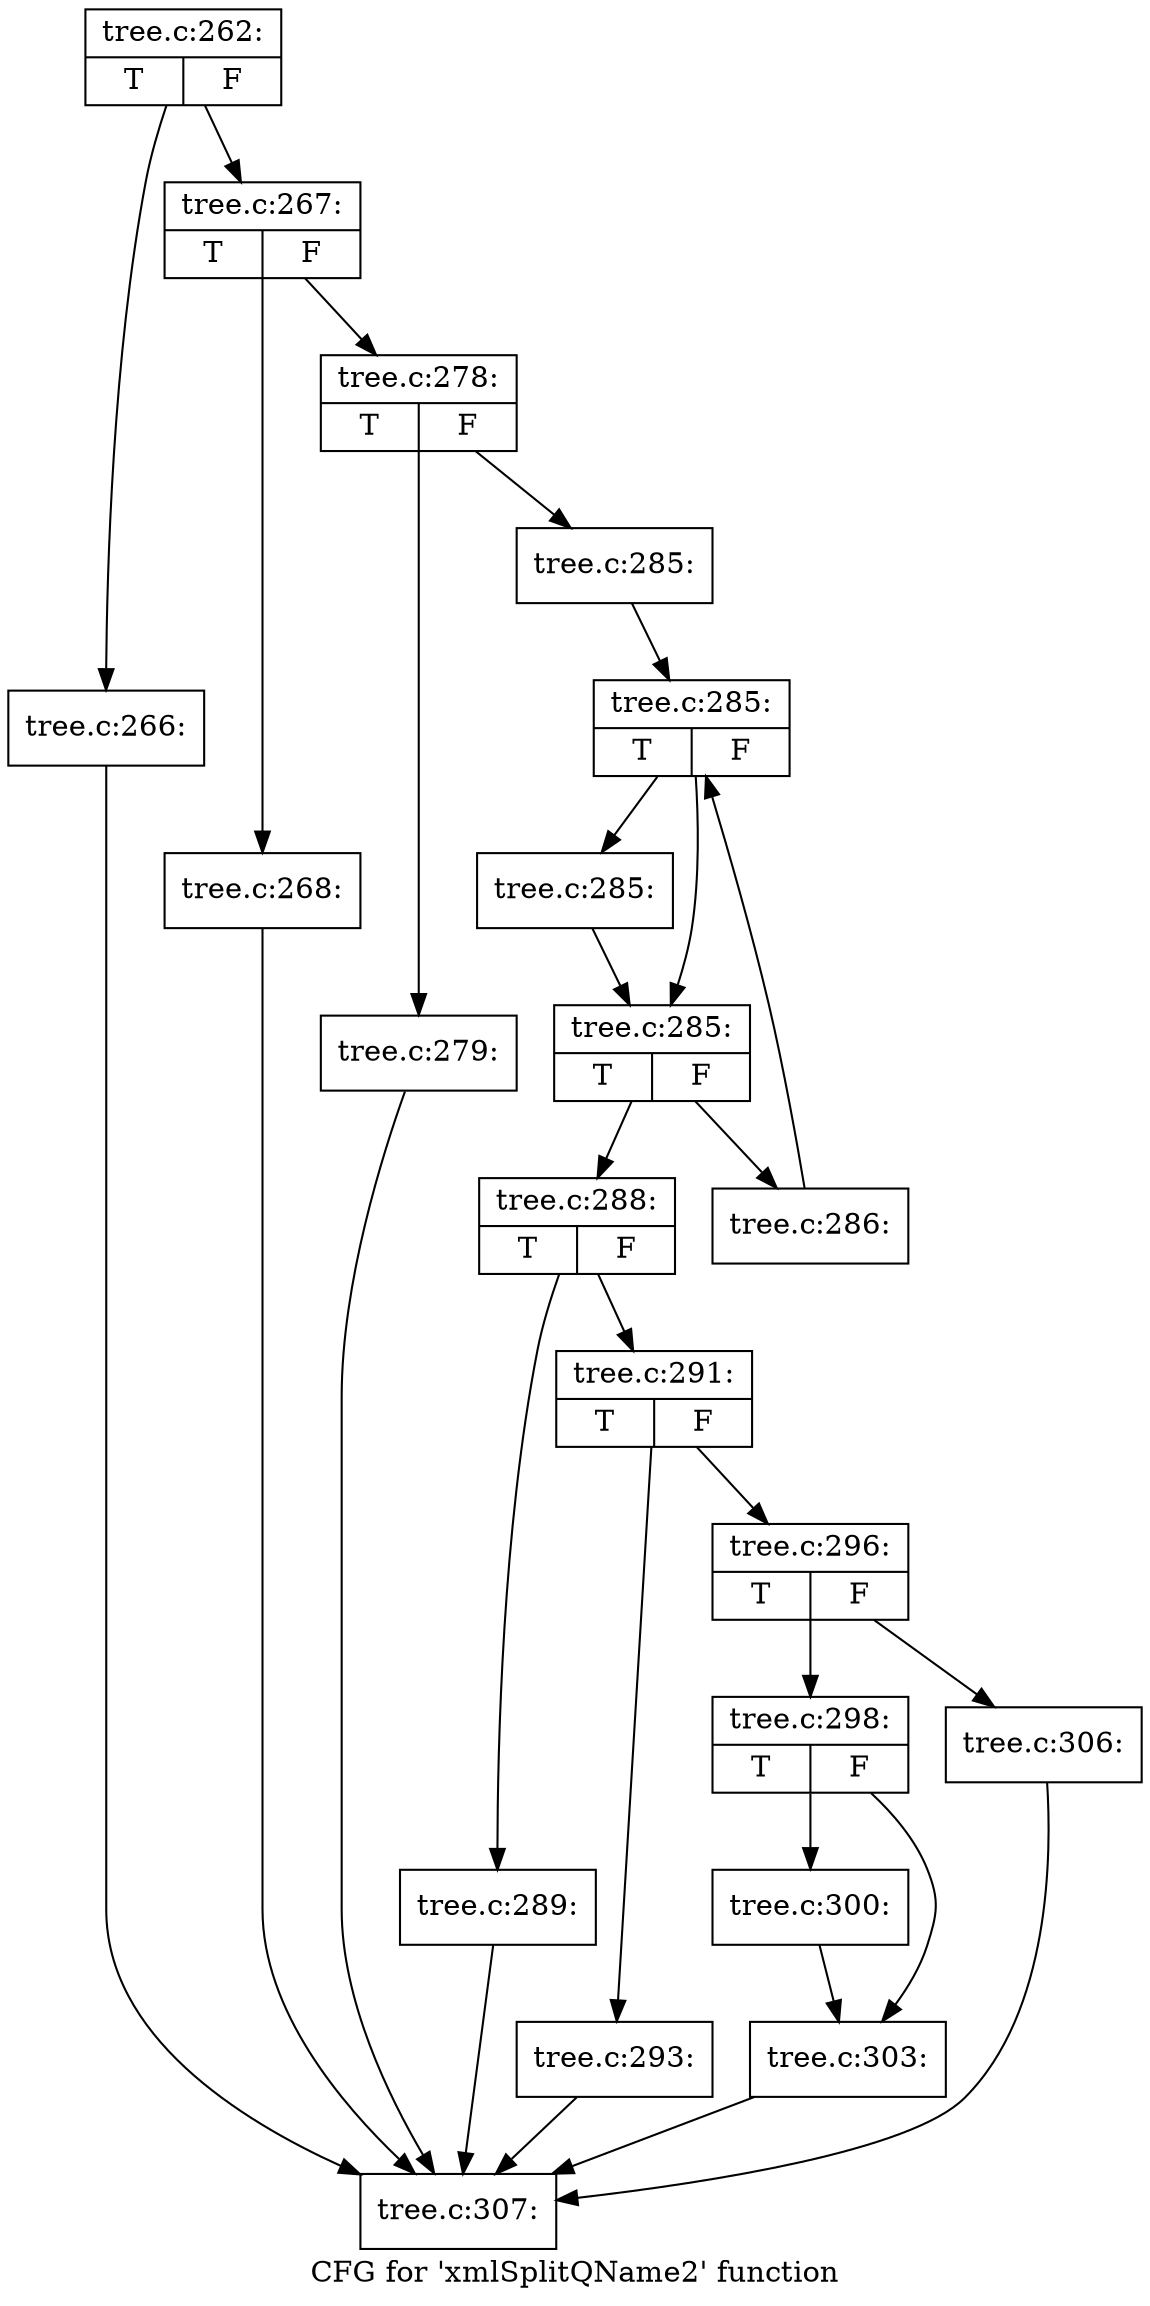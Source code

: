 digraph "CFG for 'xmlSplitQName2' function" {
	label="CFG for 'xmlSplitQName2' function";

	Node0x418e510 [shape=record,label="{tree.c:262:|{<s0>T|<s1>F}}"];
	Node0x418e510 -> Node0x419a150;
	Node0x418e510 -> Node0x419a1a0;
	Node0x419a150 [shape=record,label="{tree.c:266:}"];
	Node0x419a150 -> Node0x41964c0;
	Node0x419a1a0 [shape=record,label="{tree.c:267:|{<s0>T|<s1>F}}"];
	Node0x419a1a0 -> Node0x41925d0;
	Node0x419a1a0 -> Node0x419a860;
	Node0x41925d0 [shape=record,label="{tree.c:268:}"];
	Node0x41925d0 -> Node0x41964c0;
	Node0x419a860 [shape=record,label="{tree.c:278:|{<s0>T|<s1>F}}"];
	Node0x419a860 -> Node0x4192dd0;
	Node0x419a860 -> Node0x419add0;
	Node0x4192dd0 [shape=record,label="{tree.c:279:}"];
	Node0x4192dd0 -> Node0x41964c0;
	Node0x419add0 [shape=record,label="{tree.c:285:}"];
	Node0x419add0 -> Node0x419b310;
	Node0x419b310 [shape=record,label="{tree.c:285:|{<s0>T|<s1>F}}"];
	Node0x419b310 -> Node0x419b600;
	Node0x419b310 -> Node0x419b5b0;
	Node0x419b600 [shape=record,label="{tree.c:285:}"];
	Node0x419b600 -> Node0x419b5b0;
	Node0x419b5b0 [shape=record,label="{tree.c:285:|{<s0>T|<s1>F}}"];
	Node0x419b5b0 -> Node0x419bee0;
	Node0x419b5b0 -> Node0x419b530;
	Node0x419bee0 [shape=record,label="{tree.c:286:}"];
	Node0x419bee0 -> Node0x419b310;
	Node0x419b530 [shape=record,label="{tree.c:288:|{<s0>T|<s1>F}}"];
	Node0x419b530 -> Node0x419d200;
	Node0x419b530 -> Node0x419d250;
	Node0x419d200 [shape=record,label="{tree.c:289:}"];
	Node0x419d200 -> Node0x41964c0;
	Node0x419d250 [shape=record,label="{tree.c:291:|{<s0>T|<s1>F}}"];
	Node0x419d250 -> Node0x419e240;
	Node0x419d250 -> Node0x419e570;
	Node0x419e240 [shape=record,label="{tree.c:293:}"];
	Node0x419e240 -> Node0x41964c0;
	Node0x419e570 [shape=record,label="{tree.c:296:|{<s0>T|<s1>F}}"];
	Node0x419e570 -> Node0x4196090;
	Node0x419e570 -> Node0x419dc00;
	Node0x4196090 [shape=record,label="{tree.c:298:|{<s0>T|<s1>F}}"];
	Node0x4196090 -> Node0x419e520;
	Node0x4196090 -> Node0x419e1c0;
	Node0x419e520 [shape=record,label="{tree.c:300:}"];
	Node0x419e520 -> Node0x419e1c0;
	Node0x419e1c0 [shape=record,label="{tree.c:303:}"];
	Node0x419e1c0 -> Node0x41964c0;
	Node0x419dc00 [shape=record,label="{tree.c:306:}"];
	Node0x419dc00 -> Node0x41964c0;
	Node0x41964c0 [shape=record,label="{tree.c:307:}"];
}
